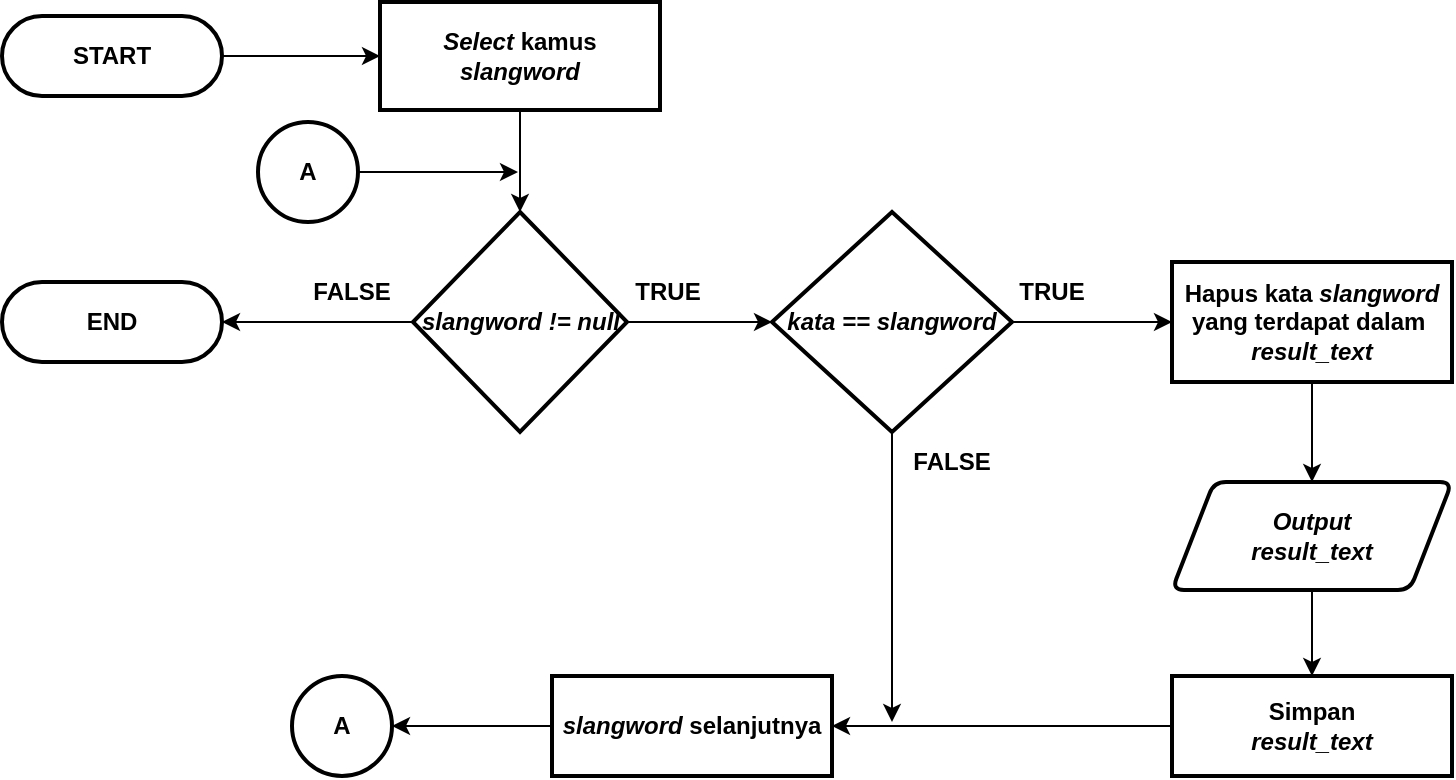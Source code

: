 <mxfile version="14.2.9" type="device"><diagram id="H_fRqtyggIVv_zjI1ywA" name="Page-1"><mxGraphModel dx="1019" dy="492" grid="1" gridSize="10" guides="1" tooltips="1" connect="1" arrows="1" fold="1" page="1" pageScale="1" pageWidth="827" pageHeight="1169" math="0" shadow="0"><root><mxCell id="0"/><mxCell id="1" parent="0"/><mxCell id="nq37NrVnf6S420Zew8mY-68" style="edgeStyle=orthogonalEdgeStyle;rounded=0;orthogonalLoop=1;jettySize=auto;html=1;entryX=0.5;entryY=0;entryDx=0;entryDy=0;entryPerimeter=0;fontSize=12;" parent="1" edge="1"><mxGeometry relative="1" as="geometry"><mxPoint x="100" y="410" as="sourcePoint"/><Array as="points"><mxPoint x="100" y="450"/><mxPoint x="200" y="450"/><mxPoint x="200" y="110"/><mxPoint x="300" y="110"/></Array></mxGeometry></mxCell><mxCell id="ODAMLEJdmm_eWChrQkhK-125" style="edgeStyle=orthogonalEdgeStyle;rounded=0;orthogonalLoop=1;jettySize=auto;html=1;entryX=0;entryY=0.5;entryDx=0;entryDy=0;" parent="1" source="ODAMLEJdmm_eWChrQkhK-4" target="ODAMLEJdmm_eWChrQkhK-114" edge="1"><mxGeometry relative="1" as="geometry"/></mxCell><mxCell id="ODAMLEJdmm_eWChrQkhK-4" value="&lt;b style=&quot;font-size: 12px;&quot;&gt;START&lt;/b&gt;" style="rounded=1;whiteSpace=wrap;html=1;absoluteArcSize=1;arcSize=140;strokeWidth=2;fontSize=12;" parent="1" vertex="1"><mxGeometry x="55" y="67" width="110" height="40" as="geometry"/></mxCell><mxCell id="ODAMLEJdmm_eWChrQkhK-95" value="&lt;b&gt;END&lt;/b&gt;" style="rounded=1;whiteSpace=wrap;html=1;absoluteArcSize=1;arcSize=140;strokeWidth=2;fontSize=12;" parent="1" vertex="1"><mxGeometry x="55" y="200.0" width="110" height="40" as="geometry"/></mxCell><mxCell id="ODAMLEJdmm_eWChrQkhK-118" style="edgeStyle=orthogonalEdgeStyle;rounded=0;orthogonalLoop=1;jettySize=auto;html=1;entryX=0.5;entryY=0;entryDx=0;entryDy=0;entryPerimeter=0;" parent="1" source="ODAMLEJdmm_eWChrQkhK-114" target="ODAMLEJdmm_eWChrQkhK-116" edge="1"><mxGeometry relative="1" as="geometry"><mxPoint x="314" y="165" as="targetPoint"/></mxGeometry></mxCell><mxCell id="ODAMLEJdmm_eWChrQkhK-114" value="&lt;font face=&quot;helvetica&quot;&gt;&lt;b&gt;&lt;i&gt;Select &lt;/i&gt;kamus&lt;br&gt;&lt;i&gt;slangword&lt;/i&gt;&lt;br&gt;&lt;/b&gt;&lt;/font&gt;" style="rounded=1;whiteSpace=wrap;html=1;absoluteArcSize=1;arcSize=0;strokeWidth=2;fontSize=12;" parent="1" vertex="1"><mxGeometry x="244" y="60" width="140" height="54" as="geometry"/></mxCell><mxCell id="ODAMLEJdmm_eWChrQkhK-141" style="edgeStyle=orthogonalEdgeStyle;rounded=0;orthogonalLoop=1;jettySize=auto;html=1;entryX=1;entryY=0.5;entryDx=0;entryDy=0;" parent="1" source="ODAMLEJdmm_eWChrQkhK-116" target="ODAMLEJdmm_eWChrQkhK-95" edge="1"><mxGeometry relative="1" as="geometry"><mxPoint x="180" y="320" as="targetPoint"/></mxGeometry></mxCell><mxCell id="ODAMLEJdmm_eWChrQkhK-146" style="edgeStyle=orthogonalEdgeStyle;rounded=0;orthogonalLoop=1;jettySize=auto;html=1;entryX=0;entryY=0.5;entryDx=0;entryDy=0;entryPerimeter=0;" parent="1" source="ODAMLEJdmm_eWChrQkhK-116" target="ODAMLEJdmm_eWChrQkhK-121" edge="1"><mxGeometry relative="1" as="geometry"/></mxCell><mxCell id="ODAMLEJdmm_eWChrQkhK-116" value="&lt;b style=&quot;font-family: &amp;#34;helvetica&amp;#34;&quot;&gt;&lt;i&gt;slangword&amp;nbsp;&lt;/i&gt;&lt;/b&gt;&lt;b style=&quot;font-family: &amp;#34;helvetica&amp;#34;&quot;&gt;&lt;i&gt;!= null&lt;/i&gt;&lt;/b&gt;" style="strokeWidth=2;html=1;shape=mxgraph.flowchart.decision;whiteSpace=wrap;rounded=1;align=center;fontStyle=1" parent="1" vertex="1"><mxGeometry x="260.5" y="165" width="107" height="110" as="geometry"/></mxCell><mxCell id="EqvfHYxsEvTHwqci0qrt-4" style="edgeStyle=orthogonalEdgeStyle;rounded=0;orthogonalLoop=1;jettySize=auto;html=1;" parent="1" source="ODAMLEJdmm_eWChrQkhK-121" edge="1"><mxGeometry relative="1" as="geometry"><mxPoint x="500" y="420" as="targetPoint"/></mxGeometry></mxCell><mxCell id="EqvfHYxsEvTHwqci0qrt-6" style="edgeStyle=orthogonalEdgeStyle;rounded=0;orthogonalLoop=1;jettySize=auto;html=1;entryX=0;entryY=0.5;entryDx=0;entryDy=0;" parent="1" source="ODAMLEJdmm_eWChrQkhK-121" target="ODAMLEJdmm_eWChrQkhK-132" edge="1"><mxGeometry relative="1" as="geometry"/></mxCell><mxCell id="ODAMLEJdmm_eWChrQkhK-121" value="&lt;b style=&quot;font-family: &amp;#34;helvetica&amp;#34;&quot;&gt;&lt;i&gt;kata == slangword&lt;/i&gt;&lt;/b&gt;" style="strokeWidth=2;html=1;shape=mxgraph.flowchart.decision;whiteSpace=wrap;rounded=1;align=center;fontStyle=1" parent="1" vertex="1"><mxGeometry x="440" y="165" width="120" height="110" as="geometry"/></mxCell><mxCell id="ODAMLEJdmm_eWChrQkhK-123" value="TRUE" style="text;html=1;strokeColor=none;fillColor=none;align=center;verticalAlign=middle;whiteSpace=wrap;rounded=0;fontStyle=1" parent="1" vertex="1"><mxGeometry x="367.5" y="195" width="40" height="20" as="geometry"/></mxCell><mxCell id="ODAMLEJdmm_eWChrQkhK-124" value="FALSE" style="text;html=1;strokeColor=none;fillColor=none;align=center;verticalAlign=middle;whiteSpace=wrap;rounded=0;fontStyle=1" parent="1" vertex="1"><mxGeometry x="210" y="195" width="40" height="20" as="geometry"/></mxCell><mxCell id="EqvfHYxsEvTHwqci0qrt-8" style="edgeStyle=orthogonalEdgeStyle;rounded=0;orthogonalLoop=1;jettySize=auto;html=1;entryX=1;entryY=0.5;entryDx=0;entryDy=0;entryPerimeter=0;" parent="1" source="ODAMLEJdmm_eWChrQkhK-128" target="EqvfHYxsEvTHwqci0qrt-7" edge="1"><mxGeometry relative="1" as="geometry"/></mxCell><mxCell id="ODAMLEJdmm_eWChrQkhK-128" value="&lt;b style=&quot;font-family: &amp;#34;helvetica&amp;#34;&quot;&gt;&lt;i&gt;slangword&amp;nbsp;&lt;/i&gt;&lt;/b&gt;&lt;font face=&quot;helvetica&quot;&gt;&lt;b&gt;selanjutnya&lt;br&gt;&lt;/b&gt;&lt;/font&gt;" style="rounded=1;whiteSpace=wrap;html=1;absoluteArcSize=1;arcSize=0;strokeWidth=2;fontSize=12;" parent="1" vertex="1"><mxGeometry x="330" y="397" width="140" height="50" as="geometry"/></mxCell><mxCell id="EqvfHYxsEvTHwqci0qrt-13" style="edgeStyle=orthogonalEdgeStyle;rounded=0;orthogonalLoop=1;jettySize=auto;html=1;entryX=0.5;entryY=0;entryDx=0;entryDy=0;" parent="1" source="ODAMLEJdmm_eWChrQkhK-132" target="EqvfHYxsEvTHwqci0qrt-12" edge="1"><mxGeometry relative="1" as="geometry"/></mxCell><mxCell id="ODAMLEJdmm_eWChrQkhK-132" value="&lt;font face=&quot;helvetica&quot;&gt;&lt;b&gt;Hapus kata&amp;nbsp;&lt;/b&gt;&lt;/font&gt;&lt;b style=&quot;font-family: &amp;#34;helvetica&amp;#34;&quot;&gt;&lt;i&gt;slangword&lt;/i&gt;&lt;/b&gt;&lt;font face=&quot;helvetica&quot;&gt;&lt;b&gt;&lt;br&gt;&lt;/b&gt;&lt;/font&gt;&lt;span style=&quot;font-weight: 700&quot;&gt;yang terdapat dalam&amp;nbsp;&lt;br&gt;&lt;/span&gt;&lt;b style=&quot;font-family: &amp;#34;helvetica&amp;#34;&quot;&gt;&lt;i&gt;result_text&lt;/i&gt;&lt;/b&gt;&lt;font face=&quot;helvetica&quot;&gt;&lt;b&gt;&lt;br&gt;&lt;/b&gt;&lt;/font&gt;" style="rounded=1;whiteSpace=wrap;html=1;absoluteArcSize=1;arcSize=0;strokeWidth=2;fontSize=12;" parent="1" vertex="1"><mxGeometry x="640" y="190" width="140" height="60" as="geometry"/></mxCell><mxCell id="ODAMLEJdmm_eWChrQkhK-137" value="TRUE" style="text;html=1;strokeColor=none;fillColor=none;align=center;verticalAlign=middle;whiteSpace=wrap;rounded=0;fontStyle=1" parent="1" vertex="1"><mxGeometry x="560" y="195" width="40" height="20" as="geometry"/></mxCell><mxCell id="ODAMLEJdmm_eWChrQkhK-138" value="FALSE" style="text;html=1;strokeColor=none;fillColor=none;align=center;verticalAlign=middle;whiteSpace=wrap;rounded=0;fontStyle=1" parent="1" vertex="1"><mxGeometry x="510" y="280" width="40" height="20" as="geometry"/></mxCell><mxCell id="EqvfHYxsEvTHwqci0qrt-3" style="edgeStyle=orthogonalEdgeStyle;rounded=0;orthogonalLoop=1;jettySize=auto;html=1;entryX=1;entryY=0.5;entryDx=0;entryDy=0;" parent="1" source="ODAMLEJdmm_eWChrQkhK-162" target="ODAMLEJdmm_eWChrQkhK-128" edge="1"><mxGeometry relative="1" as="geometry"/></mxCell><mxCell id="ODAMLEJdmm_eWChrQkhK-162" value="&lt;font face=&quot;helvetica&quot;&gt;&lt;b&gt;Simpan&lt;br&gt;&lt;i&gt;result_text&lt;/i&gt;&lt;br&gt;&lt;/b&gt;&lt;/font&gt;" style="rounded=1;whiteSpace=wrap;html=1;absoluteArcSize=1;arcSize=0;strokeWidth=2;fontSize=12;" parent="1" vertex="1"><mxGeometry x="640" y="397" width="140" height="50" as="geometry"/></mxCell><mxCell id="EqvfHYxsEvTHwqci0qrt-7" value="&lt;b&gt;A&lt;/b&gt;" style="strokeWidth=2;html=1;shape=mxgraph.flowchart.start_2;whiteSpace=wrap;" parent="1" vertex="1"><mxGeometry x="200" y="397" width="50" height="50" as="geometry"/></mxCell><mxCell id="EqvfHYxsEvTHwqci0qrt-10" style="edgeStyle=orthogonalEdgeStyle;rounded=0;orthogonalLoop=1;jettySize=auto;html=1;" parent="1" source="EqvfHYxsEvTHwqci0qrt-9" edge="1"><mxGeometry relative="1" as="geometry"><mxPoint x="313" y="145" as="targetPoint"/></mxGeometry></mxCell><mxCell id="EqvfHYxsEvTHwqci0qrt-9" value="&lt;b&gt;A&lt;/b&gt;" style="strokeWidth=2;html=1;shape=mxgraph.flowchart.start_2;whiteSpace=wrap;" parent="1" vertex="1"><mxGeometry x="183" y="120" width="50" height="50" as="geometry"/></mxCell><mxCell id="EqvfHYxsEvTHwqci0qrt-14" style="edgeStyle=orthogonalEdgeStyle;rounded=0;orthogonalLoop=1;jettySize=auto;html=1;entryX=0.5;entryY=0;entryDx=0;entryDy=0;" parent="1" source="EqvfHYxsEvTHwqci0qrt-12" target="ODAMLEJdmm_eWChrQkhK-162" edge="1"><mxGeometry relative="1" as="geometry"/></mxCell><mxCell id="EqvfHYxsEvTHwqci0qrt-12" value="&lt;i&gt;&lt;b&gt;Output&lt;br&gt;result_text&lt;/b&gt;&lt;/i&gt;" style="shape=parallelogram;html=1;strokeWidth=2;perimeter=parallelogramPerimeter;whiteSpace=wrap;rounded=1;arcSize=12;size=0.15;" parent="1" vertex="1"><mxGeometry x="640" y="300" width="140" height="54" as="geometry"/></mxCell></root></mxGraphModel></diagram></mxfile>